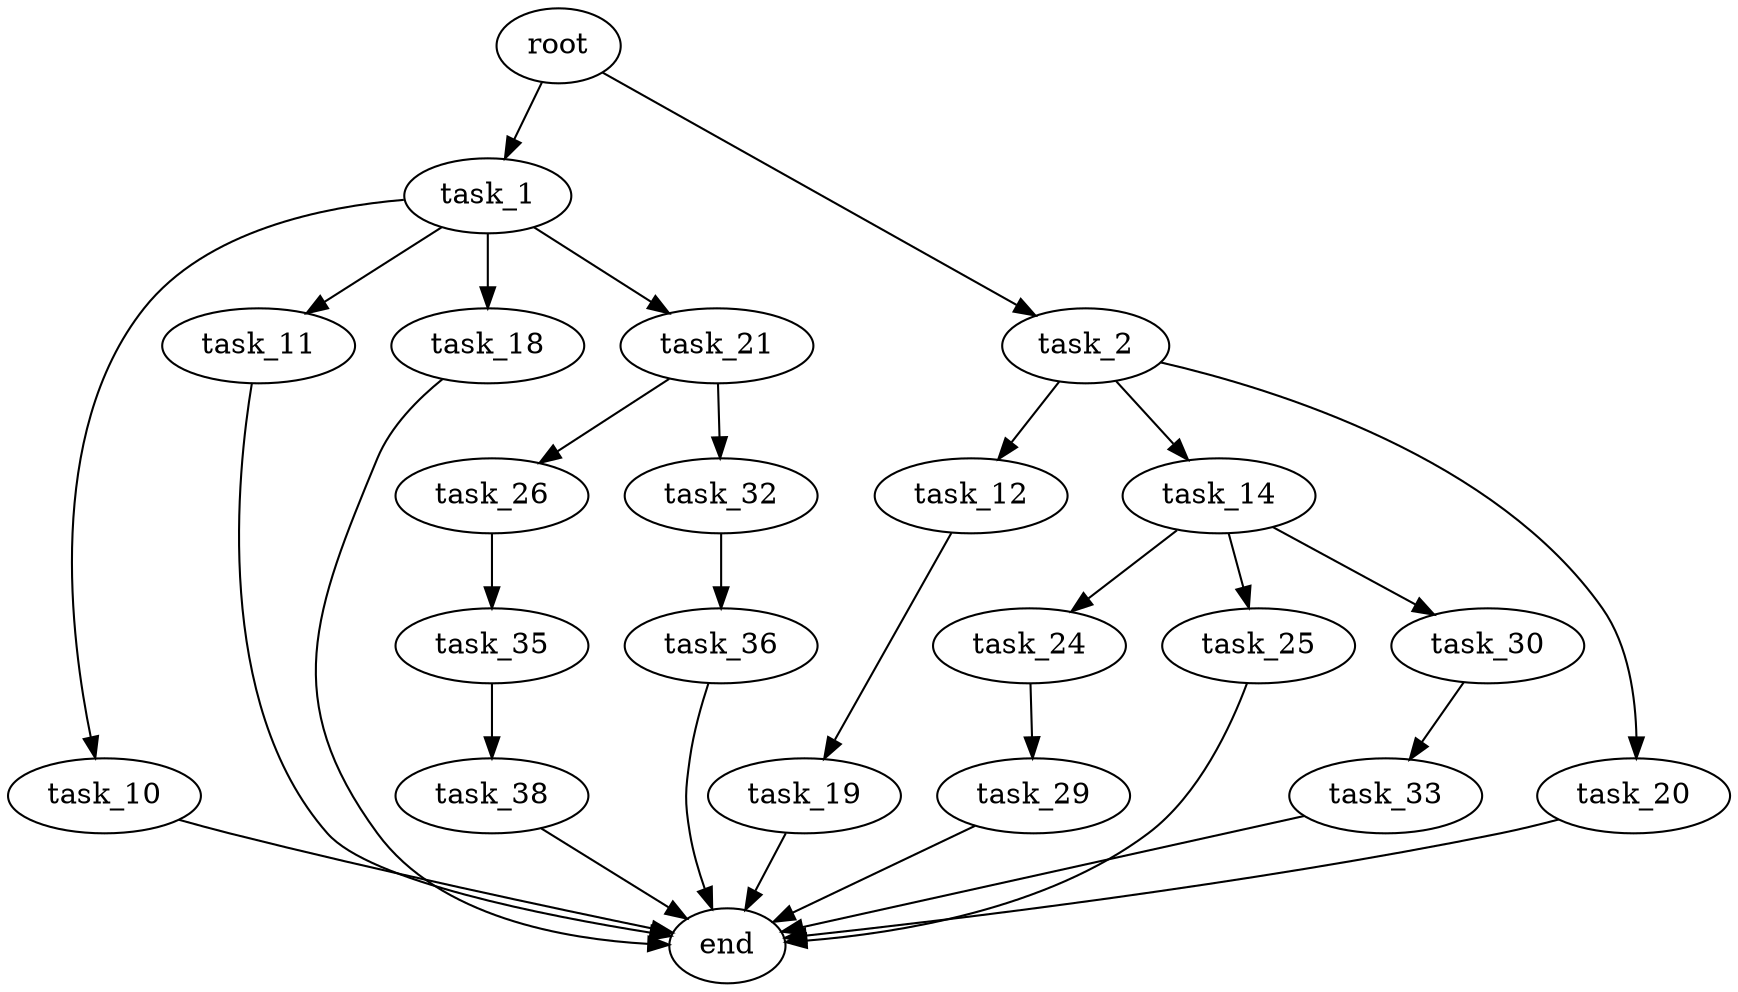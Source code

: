 digraph G {
  root [size="0.000000"];
  task_1 [size="368293445632.000000"];
  task_2 [size="15428235743.000000"];
  task_10 [size="10564361715.000000"];
  task_11 [size="459798522196.000000"];
  task_18 [size="135907739712.000000"];
  task_21 [size="17410981316.000000"];
  task_12 [size="823710394685.000000"];
  task_14 [size="18015231924.000000"];
  task_20 [size="549755813888.000000"];
  end [size="0.000000"];
  task_19 [size="285362733095.000000"];
  task_24 [size="8589934592.000000"];
  task_25 [size="6946947393.000000"];
  task_30 [size="20119915613.000000"];
  task_26 [size="10185068782.000000"];
  task_32 [size="368293445632.000000"];
  task_29 [size="2063942766.000000"];
  task_35 [size="16632559640.000000"];
  task_33 [size="231928233984.000000"];
  task_36 [size="15346967591.000000"];
  task_38 [size="134217728000.000000"];

  root -> task_1 [size="1.000000"];
  root -> task_2 [size="1.000000"];
  task_1 -> task_10 [size="411041792.000000"];
  task_1 -> task_11 [size="411041792.000000"];
  task_1 -> task_18 [size="411041792.000000"];
  task_1 -> task_21 [size="411041792.000000"];
  task_2 -> task_12 [size="411041792.000000"];
  task_2 -> task_14 [size="411041792.000000"];
  task_2 -> task_20 [size="411041792.000000"];
  task_10 -> end [size="1.000000"];
  task_11 -> end [size="1.000000"];
  task_18 -> end [size="1.000000"];
  task_21 -> task_26 [size="75497472.000000"];
  task_21 -> task_32 [size="75497472.000000"];
  task_12 -> task_19 [size="838860800.000000"];
  task_14 -> task_24 [size="301989888.000000"];
  task_14 -> task_25 [size="301989888.000000"];
  task_14 -> task_30 [size="301989888.000000"];
  task_20 -> end [size="1.000000"];
  task_19 -> end [size="1.000000"];
  task_24 -> task_29 [size="33554432.000000"];
  task_25 -> end [size="1.000000"];
  task_30 -> task_33 [size="411041792.000000"];
  task_26 -> task_35 [size="209715200.000000"];
  task_32 -> task_36 [size="411041792.000000"];
  task_29 -> end [size="1.000000"];
  task_35 -> task_38 [size="536870912.000000"];
  task_33 -> end [size="1.000000"];
  task_36 -> end [size="1.000000"];
  task_38 -> end [size="1.000000"];
}
